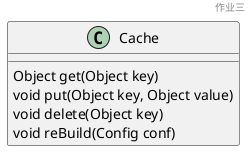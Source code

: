 @startuml
header 作业三

class Cache {
Object get(Object key)
void put(Object key, Object value)
void delete(Object key)
void reBuild(Config conf)
}


@enduml